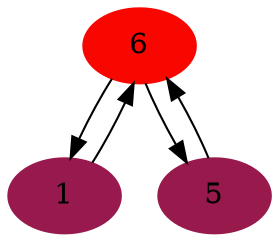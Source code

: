 digraph network
{
	6 -> 1;
	6 -> 5;
	5 -> 6;
	1 -> 6;
	1 [color="#98194d", style=filled];
	5 [color="#981a4d", style=filled];
	6 [color="#f80700", style=filled];
}

